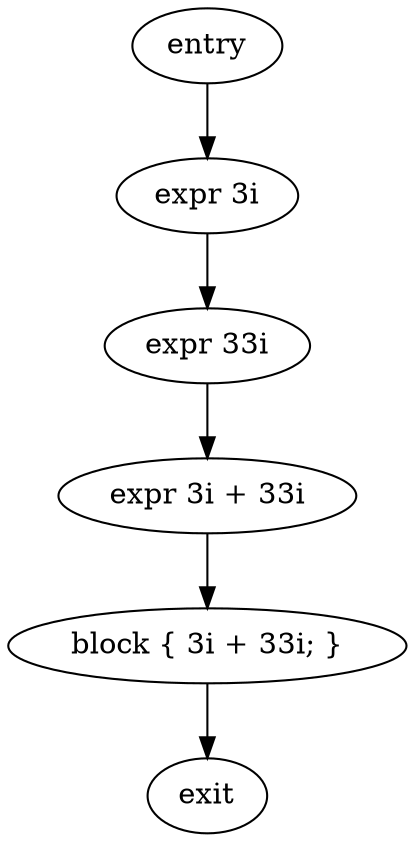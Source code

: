 digraph block {
    N0[label="entry"];
    N1[label="exit"];
    N2[label="expr 3i"];
    N3[label="expr 33i"];
    N4[label="expr 3i + 33i"];
    N5[label="block { 3i + 33i; }"];
    N0 -> N2;
    N2 -> N3;
    N3 -> N4;
    N4 -> N5;
    N5 -> N1;
}

